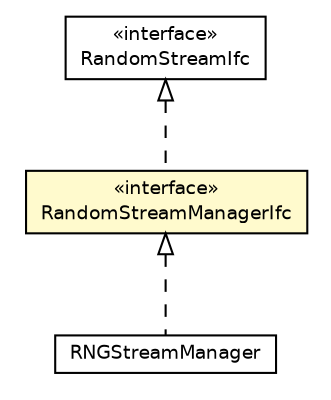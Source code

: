 #!/usr/local/bin/dot
#
# Class diagram 
# Generated by UMLGraph version 5.4 (http://www.umlgraph.org/)
#

digraph G {
	edge [fontname="Helvetica",fontsize=10,labelfontname="Helvetica",labelfontsize=10];
	node [fontname="Helvetica",fontsize=10,shape=plaintext];
	nodesep=0.25;
	ranksep=0.5;
	// jsl.utilities.random.rng.RNGStreamManager
	c167077 [label=<<table title="jsl.utilities.random.rng.RNGStreamManager" border="0" cellborder="1" cellspacing="0" cellpadding="2" port="p" href="./RNGStreamManager.html">
		<tr><td><table border="0" cellspacing="0" cellpadding="1">
<tr><td align="center" balign="center"> RNGStreamManager </td></tr>
		</table></td></tr>
		</table>>, URL="./RNGStreamManager.html", fontname="Helvetica", fontcolor="black", fontsize=9.0];
	// jsl.utilities.random.rng.RandomStreamManagerIfc
	c167080 [label=<<table title="jsl.utilities.random.rng.RandomStreamManagerIfc" border="0" cellborder="1" cellspacing="0" cellpadding="2" port="p" bgcolor="lemonChiffon" href="./RandomStreamManagerIfc.html">
		<tr><td><table border="0" cellspacing="0" cellpadding="1">
<tr><td align="center" balign="center"> &#171;interface&#187; </td></tr>
<tr><td align="center" balign="center"> RandomStreamManagerIfc </td></tr>
		</table></td></tr>
		</table>>, URL="./RandomStreamManagerIfc.html", fontname="Helvetica", fontcolor="black", fontsize=9.0];
	// jsl.utilities.random.rng.RandomStreamIfc
	c167081 [label=<<table title="jsl.utilities.random.rng.RandomStreamIfc" border="0" cellborder="1" cellspacing="0" cellpadding="2" port="p" href="./RandomStreamIfc.html">
		<tr><td><table border="0" cellspacing="0" cellpadding="1">
<tr><td align="center" balign="center"> &#171;interface&#187; </td></tr>
<tr><td align="center" balign="center"> RandomStreamIfc </td></tr>
		</table></td></tr>
		</table>>, URL="./RandomStreamIfc.html", fontname="Helvetica", fontcolor="black", fontsize=9.0];
	//jsl.utilities.random.rng.RNGStreamManager implements jsl.utilities.random.rng.RandomStreamManagerIfc
	c167080:p -> c167077:p [dir=back,arrowtail=empty,style=dashed];
	//jsl.utilities.random.rng.RandomStreamManagerIfc implements jsl.utilities.random.rng.RandomStreamIfc
	c167081:p -> c167080:p [dir=back,arrowtail=empty,style=dashed];
}

